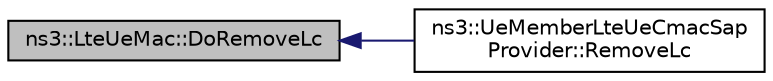 digraph "ns3::LteUeMac::DoRemoveLc"
{
  edge [fontname="Helvetica",fontsize="10",labelfontname="Helvetica",labelfontsize="10"];
  node [fontname="Helvetica",fontsize="10",shape=record];
  rankdir="LR";
  Node1 [label="ns3::LteUeMac::DoRemoveLc",height=0.2,width=0.4,color="black", fillcolor="grey75", style="filled", fontcolor="black"];
  Node1 -> Node2 [dir="back",color="midnightblue",fontsize="10",style="solid"];
  Node2 [label="ns3::UeMemberLteUeCmacSap\lProvider::RemoveLc",height=0.2,width=0.4,color="black", fillcolor="white", style="filled",URL="$de/d8f/classns3_1_1UeMemberLteUeCmacSapProvider.html#a2475b76b1a4e88b24491b49719926065"];
}
